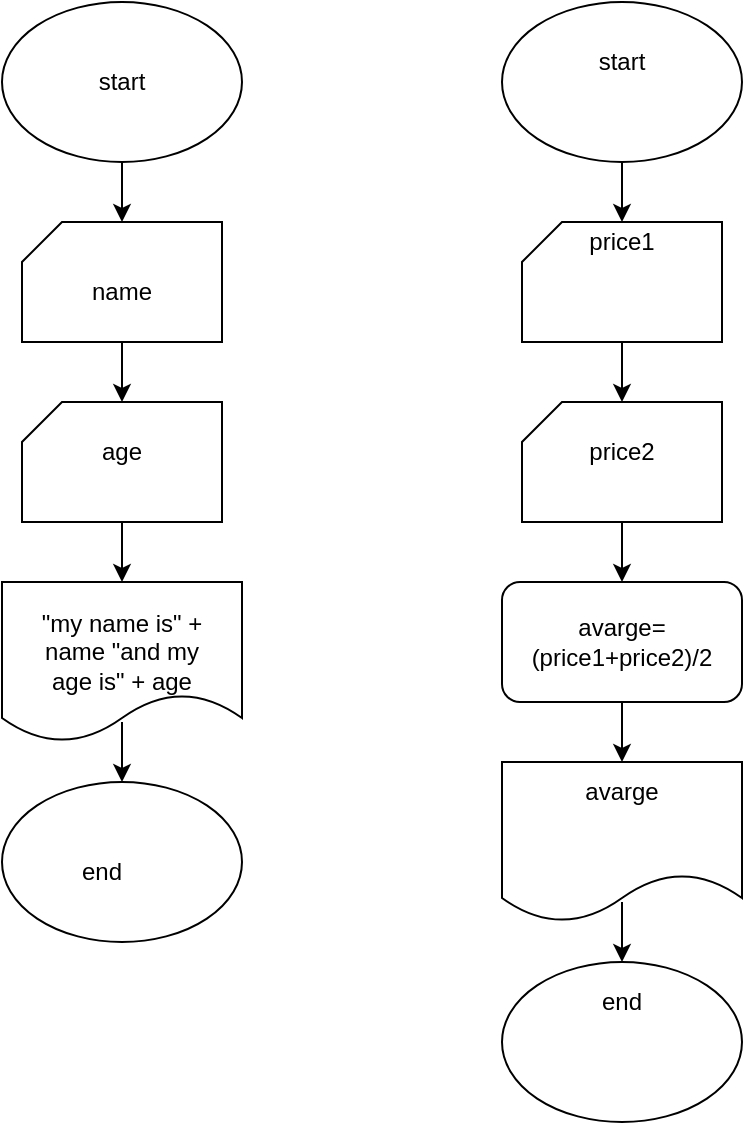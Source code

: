 <mxfile version="23.1.5" type="device">
  <diagram id="C5RBs43oDa-KdzZeNtuy" name="Page-1">
    <mxGraphModel dx="871" dy="436" grid="1" gridSize="10" guides="1" tooltips="1" connect="1" arrows="1" fold="1" page="1" pageScale="1" pageWidth="827" pageHeight="1169" math="0" shadow="0">
      <root>
        <mxCell id="WIyWlLk6GJQsqaUBKTNV-0" />
        <mxCell id="WIyWlLk6GJQsqaUBKTNV-1" parent="WIyWlLk6GJQsqaUBKTNV-0" />
        <mxCell id="gIfesVRzp1ccZ9KGBv6_-3" style="edgeStyle=orthogonalEdgeStyle;rounded=0;orthogonalLoop=1;jettySize=auto;html=1;exitX=0.5;exitY=1;exitDx=0;exitDy=0;" parent="WIyWlLk6GJQsqaUBKTNV-1" source="gIfesVRzp1ccZ9KGBv6_-0" edge="1">
          <mxGeometry relative="1" as="geometry">
            <mxPoint x="320" y="130" as="targetPoint" />
          </mxGeometry>
        </mxCell>
        <mxCell id="gIfesVRzp1ccZ9KGBv6_-0" value="start" style="ellipse;whiteSpace=wrap;html=1;" parent="WIyWlLk6GJQsqaUBKTNV-1" vertex="1">
          <mxGeometry x="260" y="20" width="120" height="80" as="geometry" />
        </mxCell>
        <mxCell id="gIfesVRzp1ccZ9KGBv6_-26" value="" style="verticalLabelPosition=bottom;verticalAlign=top;html=1;shape=card;whiteSpace=wrap;size=20;arcSize=12;" parent="WIyWlLk6GJQsqaUBKTNV-1" vertex="1">
          <mxGeometry x="270" y="130" width="100" height="60" as="geometry" />
        </mxCell>
        <mxCell id="gIfesVRzp1ccZ9KGBv6_-27" value="name" style="text;html=1;align=center;verticalAlign=middle;whiteSpace=wrap;rounded=0;" parent="WIyWlLk6GJQsqaUBKTNV-1" vertex="1">
          <mxGeometry x="290" y="150" width="60" height="30" as="geometry" />
        </mxCell>
        <mxCell id="gIfesVRzp1ccZ9KGBv6_-29" value="" style="verticalLabelPosition=bottom;verticalAlign=top;html=1;shape=card;whiteSpace=wrap;size=20;arcSize=12;" parent="WIyWlLk6GJQsqaUBKTNV-1" vertex="1">
          <mxGeometry x="270" y="220" width="100" height="60" as="geometry" />
        </mxCell>
        <mxCell id="gIfesVRzp1ccZ9KGBv6_-30" value="age" style="text;html=1;align=center;verticalAlign=middle;whiteSpace=wrap;rounded=0;" parent="WIyWlLk6GJQsqaUBKTNV-1" vertex="1">
          <mxGeometry x="290" y="230" width="60" height="30" as="geometry" />
        </mxCell>
        <mxCell id="gIfesVRzp1ccZ9KGBv6_-31" value="" style="endArrow=classic;html=1;rounded=0;exitX=0.5;exitY=1;exitDx=0;exitDy=0;exitPerimeter=0;" parent="WIyWlLk6GJQsqaUBKTNV-1" source="gIfesVRzp1ccZ9KGBv6_-29" edge="1">
          <mxGeometry width="50" height="50" relative="1" as="geometry">
            <mxPoint x="320" y="320" as="sourcePoint" />
            <mxPoint x="320" y="310" as="targetPoint" />
          </mxGeometry>
        </mxCell>
        <mxCell id="gIfesVRzp1ccZ9KGBv6_-32" value="" style="shape=document;whiteSpace=wrap;html=1;boundedLbl=1;" parent="WIyWlLk6GJQsqaUBKTNV-1" vertex="1">
          <mxGeometry x="260" y="310" width="120" height="80" as="geometry" />
        </mxCell>
        <mxCell id="gIfesVRzp1ccZ9KGBv6_-33" value="&quot;my name is&quot; + name &quot;and my age is&quot; + age" style="text;html=1;align=center;verticalAlign=middle;whiteSpace=wrap;rounded=0;" parent="WIyWlLk6GJQsqaUBKTNV-1" vertex="1">
          <mxGeometry x="270" y="330" width="100" height="30" as="geometry" />
        </mxCell>
        <mxCell id="gIfesVRzp1ccZ9KGBv6_-36" value="" style="ellipse;whiteSpace=wrap;html=1;" parent="WIyWlLk6GJQsqaUBKTNV-1" vertex="1">
          <mxGeometry x="260" y="410" width="120" height="80" as="geometry" />
        </mxCell>
        <mxCell id="gIfesVRzp1ccZ9KGBv6_-37" value="end" style="text;html=1;align=center;verticalAlign=middle;whiteSpace=wrap;rounded=0;" parent="WIyWlLk6GJQsqaUBKTNV-1" vertex="1">
          <mxGeometry x="280" y="440" width="60" height="30" as="geometry" />
        </mxCell>
        <mxCell id="gIfesVRzp1ccZ9KGBv6_-38" value="" style="ellipse;whiteSpace=wrap;html=1;" parent="WIyWlLk6GJQsqaUBKTNV-1" vertex="1">
          <mxGeometry x="510" y="20" width="120" height="80" as="geometry" />
        </mxCell>
        <mxCell id="gIfesVRzp1ccZ9KGBv6_-39" value="start" style="text;html=1;align=center;verticalAlign=middle;whiteSpace=wrap;rounded=0;" parent="WIyWlLk6GJQsqaUBKTNV-1" vertex="1">
          <mxGeometry x="540" y="35" width="60" height="30" as="geometry" />
        </mxCell>
        <mxCell id="gIfesVRzp1ccZ9KGBv6_-40" value="" style="ellipse;whiteSpace=wrap;html=1;" parent="WIyWlLk6GJQsqaUBKTNV-1" vertex="1">
          <mxGeometry x="510" y="500" width="120" height="80" as="geometry" />
        </mxCell>
        <mxCell id="gIfesVRzp1ccZ9KGBv6_-41" value="end" style="text;html=1;align=center;verticalAlign=middle;whiteSpace=wrap;rounded=0;" parent="WIyWlLk6GJQsqaUBKTNV-1" vertex="1">
          <mxGeometry x="540" y="505" width="60" height="30" as="geometry" />
        </mxCell>
        <mxCell id="gIfesVRzp1ccZ9KGBv6_-42" value="" style="endArrow=classic;html=1;rounded=0;exitX=0.5;exitY=1;exitDx=0;exitDy=0;" parent="WIyWlLk6GJQsqaUBKTNV-1" source="gIfesVRzp1ccZ9KGBv6_-38" target="gIfesVRzp1ccZ9KGBv6_-43" edge="1">
          <mxGeometry width="50" height="50" relative="1" as="geometry">
            <mxPoint x="545" y="140" as="sourcePoint" />
            <mxPoint x="570" y="120" as="targetPoint" />
          </mxGeometry>
        </mxCell>
        <mxCell id="gIfesVRzp1ccZ9KGBv6_-43" value="" style="verticalLabelPosition=bottom;verticalAlign=top;html=1;shape=card;whiteSpace=wrap;size=20;arcSize=12;" parent="WIyWlLk6GJQsqaUBKTNV-1" vertex="1">
          <mxGeometry x="520" y="130" width="100" height="60" as="geometry" />
        </mxCell>
        <mxCell id="gIfesVRzp1ccZ9KGBv6_-44" value="price1" style="text;html=1;align=center;verticalAlign=middle;whiteSpace=wrap;rounded=0;" parent="WIyWlLk6GJQsqaUBKTNV-1" vertex="1">
          <mxGeometry x="540" y="125" width="60" height="30" as="geometry" />
        </mxCell>
        <mxCell id="gIfesVRzp1ccZ9KGBv6_-47" value="" style="verticalLabelPosition=bottom;verticalAlign=top;html=1;shape=card;whiteSpace=wrap;size=20;arcSize=12;" parent="WIyWlLk6GJQsqaUBKTNV-1" vertex="1">
          <mxGeometry x="520" y="220" width="100" height="60" as="geometry" />
        </mxCell>
        <mxCell id="gIfesVRzp1ccZ9KGBv6_-49" value="price2" style="text;html=1;align=center;verticalAlign=middle;whiteSpace=wrap;rounded=0;" parent="WIyWlLk6GJQsqaUBKTNV-1" vertex="1">
          <mxGeometry x="540" y="230" width="60" height="30" as="geometry" />
        </mxCell>
        <mxCell id="gIfesVRzp1ccZ9KGBv6_-50" value="avarge=(price1+price2)/2" style="rounded=1;whiteSpace=wrap;html=1;" parent="WIyWlLk6GJQsqaUBKTNV-1" vertex="1">
          <mxGeometry x="510" y="310" width="120" height="60" as="geometry" />
        </mxCell>
        <mxCell id="gIfesVRzp1ccZ9KGBv6_-51" value="" style="endArrow=classic;html=1;rounded=0;entryX=0.5;entryY=0;entryDx=0;entryDy=0;" parent="WIyWlLk6GJQsqaUBKTNV-1" source="gIfesVRzp1ccZ9KGBv6_-47" target="gIfesVRzp1ccZ9KGBv6_-50" edge="1">
          <mxGeometry width="50" height="50" relative="1" as="geometry">
            <mxPoint x="530" y="260" as="sourcePoint" />
            <mxPoint x="580" y="280" as="targetPoint" />
          </mxGeometry>
        </mxCell>
        <mxCell id="gIfesVRzp1ccZ9KGBv6_-52" value="" style="shape=document;whiteSpace=wrap;html=1;boundedLbl=1;" parent="WIyWlLk6GJQsqaUBKTNV-1" vertex="1">
          <mxGeometry x="510" y="400" width="120" height="80" as="geometry" />
        </mxCell>
        <mxCell id="gIfesVRzp1ccZ9KGBv6_-53" value="" style="endArrow=classic;html=1;rounded=0;entryX=0.5;entryY=0;entryDx=0;entryDy=0;exitX=0.5;exitY=1;exitDx=0;exitDy=0;" parent="WIyWlLk6GJQsqaUBKTNV-1" source="gIfesVRzp1ccZ9KGBv6_-50" target="gIfesVRzp1ccZ9KGBv6_-52" edge="1">
          <mxGeometry width="50" height="50" relative="1" as="geometry">
            <mxPoint x="530" y="360" as="sourcePoint" />
            <mxPoint x="580" y="310" as="targetPoint" />
          </mxGeometry>
        </mxCell>
        <mxCell id="gIfesVRzp1ccZ9KGBv6_-55" value="avarge" style="text;html=1;align=center;verticalAlign=middle;whiteSpace=wrap;rounded=0;" parent="WIyWlLk6GJQsqaUBKTNV-1" vertex="1">
          <mxGeometry x="540" y="400" width="60" height="30" as="geometry" />
        </mxCell>
        <mxCell id="gIfesVRzp1ccZ9KGBv6_-58" value="" style="endArrow=classic;html=1;rounded=0;entryX=0.5;entryY=0;entryDx=0;entryDy=0;exitX=0.5;exitY=0.875;exitDx=0;exitDy=0;exitPerimeter=0;" parent="WIyWlLk6GJQsqaUBKTNV-1" source="gIfesVRzp1ccZ9KGBv6_-52" target="gIfesVRzp1ccZ9KGBv6_-40" edge="1">
          <mxGeometry width="50" height="50" relative="1" as="geometry">
            <mxPoint x="530" y="360" as="sourcePoint" />
            <mxPoint x="580" y="310" as="targetPoint" />
          </mxGeometry>
        </mxCell>
        <mxCell id="-tn0a3ssrOIRDH98A4ee-4" style="edgeStyle=orthogonalEdgeStyle;rounded=0;orthogonalLoop=1;jettySize=auto;html=1;exitX=0.5;exitY=1;exitDx=0;exitDy=0;exitPerimeter=0;entryX=0.5;entryY=0;entryDx=0;entryDy=0;entryPerimeter=0;" parent="WIyWlLk6GJQsqaUBKTNV-1" source="gIfesVRzp1ccZ9KGBv6_-26" target="gIfesVRzp1ccZ9KGBv6_-29" edge="1">
          <mxGeometry relative="1" as="geometry" />
        </mxCell>
        <mxCell id="-tn0a3ssrOIRDH98A4ee-10" value="" style="endArrow=classic;html=1;rounded=0;entryX=0.5;entryY=0;entryDx=0;entryDy=0;" parent="WIyWlLk6GJQsqaUBKTNV-1" target="gIfesVRzp1ccZ9KGBv6_-36" edge="1">
          <mxGeometry width="50" height="50" relative="1" as="geometry">
            <mxPoint x="320" y="380" as="sourcePoint" />
            <mxPoint x="320" y="410" as="targetPoint" />
          </mxGeometry>
        </mxCell>
        <mxCell id="y_LzrXAgwfi6tZTSX_R--0" value="" style="endArrow=classic;html=1;rounded=0;entryX=0.5;entryY=0;entryDx=0;entryDy=0;entryPerimeter=0;" edge="1" parent="WIyWlLk6GJQsqaUBKTNV-1" target="gIfesVRzp1ccZ9KGBv6_-47">
          <mxGeometry width="50" height="50" relative="1" as="geometry">
            <mxPoint x="570" y="190" as="sourcePoint" />
            <mxPoint x="570" y="190" as="targetPoint" />
            <Array as="points">
              <mxPoint x="570" y="220" />
            </Array>
          </mxGeometry>
        </mxCell>
      </root>
    </mxGraphModel>
  </diagram>
</mxfile>
